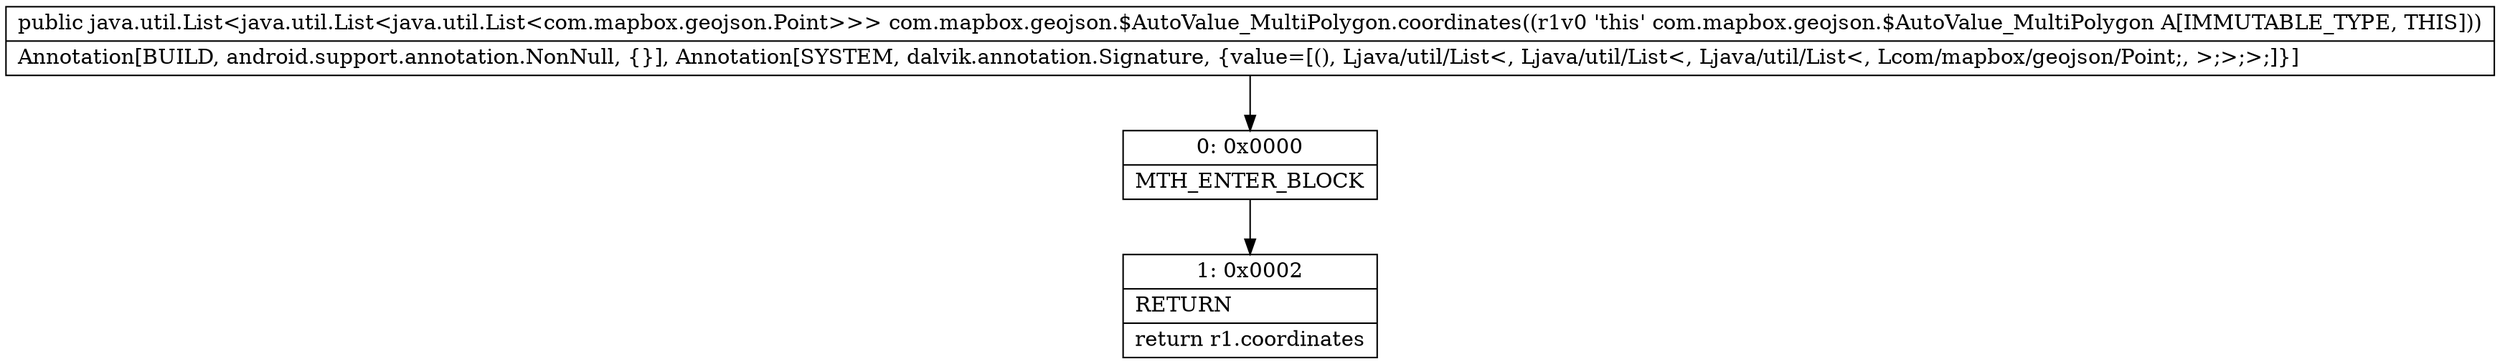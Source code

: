 digraph "CFG forcom.mapbox.geojson.$AutoValue_MultiPolygon.coordinates()Ljava\/util\/List;" {
Node_0 [shape=record,label="{0\:\ 0x0000|MTH_ENTER_BLOCK\l}"];
Node_1 [shape=record,label="{1\:\ 0x0002|RETURN\l|return r1.coordinates\l}"];
MethodNode[shape=record,label="{public java.util.List\<java.util.List\<java.util.List\<com.mapbox.geojson.Point\>\>\> com.mapbox.geojson.$AutoValue_MultiPolygon.coordinates((r1v0 'this' com.mapbox.geojson.$AutoValue_MultiPolygon A[IMMUTABLE_TYPE, THIS]))  | Annotation[BUILD, android.support.annotation.NonNull, \{\}], Annotation[SYSTEM, dalvik.annotation.Signature, \{value=[(), Ljava\/util\/List\<, Ljava\/util\/List\<, Ljava\/util\/List\<, Lcom\/mapbox\/geojson\/Point;, \>;\>;\>;]\}]\l}"];
MethodNode -> Node_0;
Node_0 -> Node_1;
}

